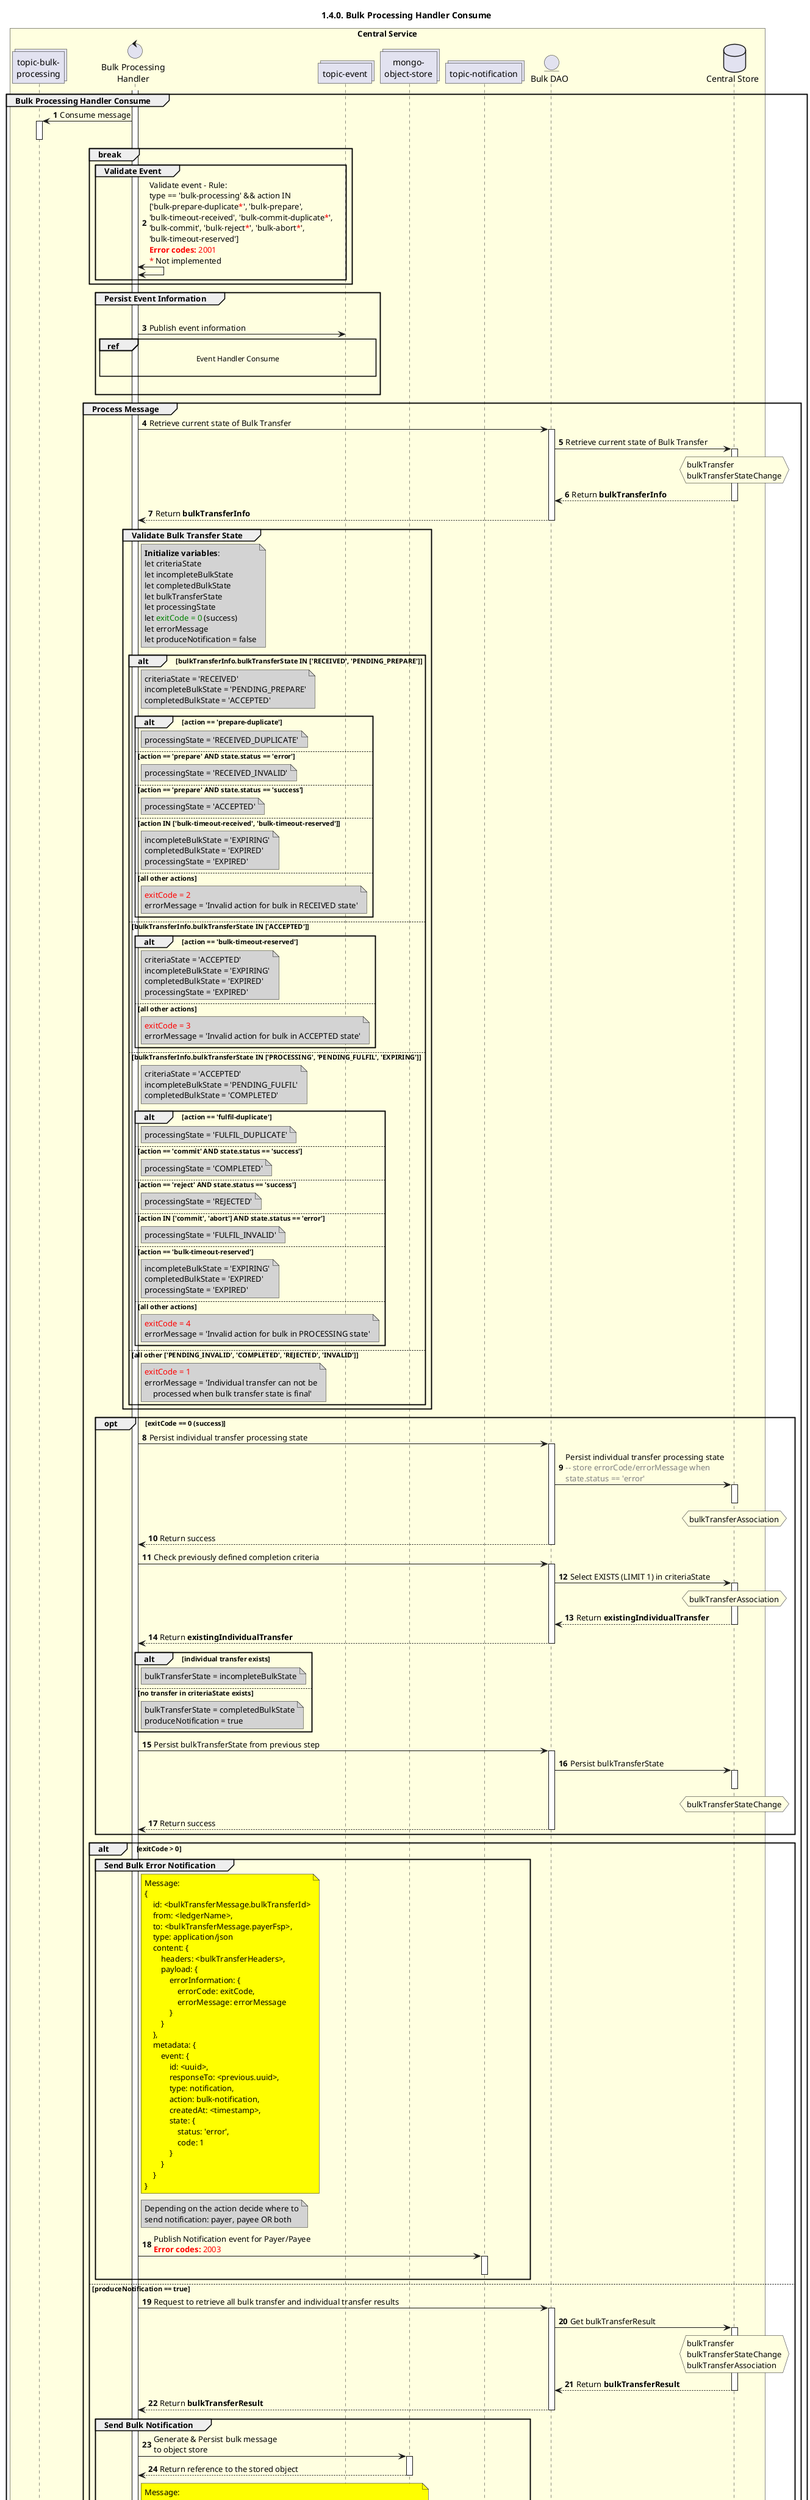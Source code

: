 /'*****
 License
 --------------
 Copyright © 2017 Bill & Melinda Gates Foundation
 The Mojaloop files are made available by the Bill & Melinda Gates Foundation under the Apache License, Version 2.0 (the "License") and you may not use these files except in compliance with the License. You may obtain a copy of the License at
 http://www.apache.org/licenses/LICENSE-2.0
 Unless required by applicable law or agreed to in writing, the Mojaloop files are distributed on an "AS IS" BASIS, WITHOUT WARRANTIES OR CONDITIONS OF ANY KIND, either express or implied. See the License for the specific language governing permissions and limitations under the License.
 Contributors
 --------------
 This is the official list of the Mojaloop project contributors for this file.
 Names of the original copyright holders (individuals or organizations)
 should be listed with a '*' in the first column. People who have
 contributed from an organization can be listed under the organization
 that actually holds the copyright for their contributions (see the
 Gates Foundation organization for an example). Those individuals should have
 their names indented and be marked with a '-'. Email address can be added
 optionally within square brackets <email>.
 * Gates Foundation
 - Name Surname <name.surname@gatesfoundation.com>

 * Georgi Georgiev <georgi.georgiev@modusbox.com>
 --------------
 ******'/

@startuml
' declare title
title 1.4.0. Bulk Processing Handler Consume

autonumber

/'*****
  Diagram notes
  --------------
  RECEIVED/RECEIVED
  from: prepare-handler , action: prepare-duplicate/success, result: PENDING_PREPARE/ACCEPTED & RECEIVED_DUPLICATE
  from: prepare-handler , action: prepare-duplicate/error  , result: PENDING_PREPARE/ACCEPTED & RECEIVED_DUPLICATE
  from: prepare-handler , action: prepare/error            , result: PENDING_PREPARE/ACCEPTED & RECEIVED_INVALID
  from: position-handler, action: prepare/error            , result: PENDING_PREPARE/ACCEPTED & RECEIVED_INVALID
  from: position-handler, action: prepare/success          , result: PENDING_PREPARE/ACCEPTED & ACCEPTED
  from: timeout-handler , action: timeout-received/error   , result: unchanged/COMPLETED      & EXPIRED
  --------------
  ACCEPTED/ACCEPTED
  from: position-handler, action: timeout-reserved/error   , result: unchanged/COMPLETED      & EXPIRED
  --------------
  PROCESSING/ACCEPTED
  from: fulfil-handler  , action: fulfil-duplicate/success , result: PENDING_FULFIL/COMPLETED & FULFIL_DUPLICATE
  from: fulfil-handler  , action: fulfil-duplicate/error   , result: PENDING_FULFIL/COMPLETED & FULFIL_DUPLICATE
  from: position-handler, action: commit/success           , result: PENDING_FULFIL/COMPLETED & COMPLETED
  from: position-handler, action: reject/success           , result: PENDING_FULFIL/COMPLETED & REJECTED
  from: position-handler, action: abort/error              , result: PENDING_FULFIL/COMPLETED & FULFIL_INVALID
  from: fulfil-handler  , action: commit/error             , result: PENDING_FULFIL/COMPLETED & FULFIL_INVALID
  from: position-handler, action: timeout-reserved/error   , result: unchanged/COMPLETED      & EXPIRED
  --------------
  COMPLETED/EXPIRED
  --------------
  ******'/

' Actor Keys:
'   boundary - APIs/Interfaces, etc
'   collections - Kafka Topics
'   control - Kafka Consumers
'   entity - Database Access Objects
'   database - Database Persistance Store

' declare actors
collections "topic-bulk-\nprocessing" as TOPIC_BULK_PROCESSING
control "Bulk Processing\nHandler" as BULK_PROC_HANDLER
collections "topic-event" as TOPIC_EVENTS
collections "mongo-\nobject-store" as OBJECT_STORE
collections "topic-notification" as TOPIC_NOTIFICATION
entity "Bulk DAO" as BULK_DAO
database "Central Store" as DB

box "Central Service" #LightYellow
    participant TOPIC_BULK_PROCESSING
    participant BULK_PROC_HANDLER
    participant TOPIC_EVENTS
    participant OBJECT_STORE
    participant TOPIC_NOTIFICATION
    participant BULK_DAO
    participant DB
end box

' start flow
activate BULK_PROC_HANDLER
group Bulk Processing Handler Consume
    TOPIC_BULK_PROCESSING <- BULK_PROC_HANDLER: Consume message
    activate TOPIC_BULK_PROCESSING
    deactivate TOPIC_BULK_PROCESSING

    break
        group Validate Event
            BULK_PROC_HANDLER <-> BULK_PROC_HANDLER: Validate event - Rule:\ntype == 'bulk-processing' && action IN\n['bulk-prepare-duplicate<color #red>*</color>', 'bulk-prepare',\n'bulk-timeout-received', 'bulk-commit-duplicate<color #red>*</color>',\n'bulk-commit', 'bulk-reject<color #red>*</color>', 'bulk-abort<color #red>*</color>',\n'bulk-timeout-reserved']\n<color #red><b>Error codes:</b> 2001</color>\n<color #red>*</color> Not implemented
        end
    end

    group Persist Event Information
        |||
        BULK_PROC_HANDLER -> TOPIC_EVENTS: Publish event information
        ref over BULK_PROC_HANDLER, TOPIC_EVENTS:  Event Handler Consume\n
        |||
    end

    group Process Message
        BULK_PROC_HANDLER -> BULK_DAO: Retrieve current state of Bulk Transfer
        activate BULK_DAO
        BULK_DAO -> DB: Retrieve current state of Bulk Transfer
        activate DB
        hnote over DB #lightyellow
            bulkTransfer
            bulkTransferStateChange
        end note
        BULK_DAO <-- DB: Return **bulkTransferInfo**
        deactivate DB
        BULK_PROC_HANDLER <-- BULK_DAO: Return **bulkTransferInfo**
        deactivate BULK_DAO

        group Validate Bulk Transfer State
            note right of BULK_PROC_HANDLER #lightgrey
                **Initialize variables**:
                let criteriaState
                let incompleteBulkState
                let completedBulkState
                let bulkTransferState
                let processingState
                let <color #green>exitCode = 0</color> (success)
                let errorMessage
                let produceNotification = false
            end note
            alt bulkTransferInfo.bulkTransferState IN ['RECEIVED', 'PENDING_PREPARE']
                note right of BULK_PROC_HANDLER #lightgrey
                    criteriaState = 'RECEIVED'
                    incompleteBulkState = 'PENDING_PREPARE'
                    completedBulkState = 'ACCEPTED'
                end note
                alt action == 'prepare-duplicate'
                    note right of BULK_PROC_HANDLER #lightgrey
                        processingState = 'RECEIVED_DUPLICATE'
                    end note
                else action == 'prepare' AND state.status == 'error'
                    note right of BULK_PROC_HANDLER #lightgrey
                        processingState = 'RECEIVED_INVALID'
                    end note
                else action == 'prepare' AND state.status == 'success'
                    note right of BULK_PROC_HANDLER #lightgrey
                        processingState = 'ACCEPTED'
                    end note
                else action IN ['bulk-timeout-received', 'bulk-timeout-reserved']
                    note right of BULK_PROC_HANDLER #lightgrey
                        incompleteBulkState = 'EXPIRING'
                        completedBulkState = 'EXPIRED'
                        processingState = 'EXPIRED'
                    end note
                else all other actions
                    note right of BULK_PROC_HANDLER #lightgrey
                        <color #red>exitCode = 2</color>
                        errorMessage = 'Invalid action for bulk in RECEIVED state'
                    end note
                end
            else bulkTransferInfo.bulkTransferState IN ['ACCEPTED']
                alt action == 'bulk-timeout-reserved'
                    note right of BULK_PROC_HANDLER #lightgrey
                        criteriaState = 'ACCEPTED'
                        incompleteBulkState = 'EXPIRING'
                        completedBulkState = 'EXPIRED'
                        processingState = 'EXPIRED'
                    end note
                else all other actions
                    note right of BULK_PROC_HANDLER #lightgrey
                        <color #red>exitCode = 3</color>
                        errorMessage = 'Invalid action for bulk in ACCEPTED state'
                    end note
                end
            else bulkTransferInfo.bulkTransferState IN ['PROCESSING', 'PENDING_FULFIL', 'EXPIRING']
                note right of BULK_PROC_HANDLER #lightgrey
                    criteriaState = 'ACCEPTED'
                    incompleteBulkState = 'PENDING_FULFIL'
                    completedBulkState = 'COMPLETED'
                end note
                alt action == 'fulfil-duplicate'
                    note right of BULK_PROC_HANDLER #lightgrey
                        processingState = 'FULFIL_DUPLICATE'
                    end note
                else action == 'commit' AND state.status == 'success'
                    note right of BULK_PROC_HANDLER #lightgrey
                        processingState = 'COMPLETED'
                    end note
                else action == 'reject' AND state.status == 'success'
                    note right of BULK_PROC_HANDLER #lightgrey
                        processingState = 'REJECTED'
                    end note
                else action IN ['commit', 'abort'] AND state.status == 'error'
                    note right of BULK_PROC_HANDLER #lightgrey
                        processingState = 'FULFIL_INVALID'
                    end note
                else action == 'bulk-timeout-reserved'
                    note right of BULK_PROC_HANDLER #lightgrey
                        incompleteBulkState = 'EXPIRING'
                        completedBulkState = 'EXPIRED'
                        processingState = 'EXPIRED'
                    end note
                else all other actions
                    note right of BULK_PROC_HANDLER #lightgrey
                        <color #red>exitCode = 4</color>
                        errorMessage = 'Invalid action for bulk in PROCESSING state'
                    end note
                end
            else all other ['PENDING_INVALID', 'COMPLETED', 'REJECTED', 'INVALID']
                note right of BULK_PROC_HANDLER #lightgrey
                    <color #red>exitCode = 1</color>
                    errorMessage = 'Individual transfer can not be
                        processed when bulk transfer state is final'
                end note
            end
        end

        opt exitCode == 0 (success)
            BULK_PROC_HANDLER -> BULK_DAO: Persist individual transfer processing state
            activate BULK_DAO
            BULK_DAO -> DB: Persist individual transfer processing state\n<color #gray>-- store errorCode/errorMessage when</color>\n<color #gray>state.status == 'error'</color>
            activate DB
            hnote over DB #lightyellow
                bulkTransferAssociation
            end note
            deactivate DB
            BULK_PROC_HANDLER <-- BULK_DAO: Return success
            deactivate BULK_DAO

            BULK_PROC_HANDLER -> BULK_DAO: Check previously defined completion criteria
            activate BULK_DAO
            BULK_DAO -> DB: Select EXISTS (LIMIT 1) in criteriaState
            activate DB
            hnote over DB #lightyellow
                bulkTransferAssociation
            end note
            BULK_DAO <-- DB: Return **existingIndividualTransfer**
            deactivate DB
            BULK_PROC_HANDLER <-- BULK_DAO: Return **existingIndividualTransfer**
            deactivate BULK_DAO

            alt individual transfer exists
                note right of BULK_PROC_HANDLER #lightgrey
                    bulkTransferState = incompleteBulkState
                end note
            else no transfer in criteriaState exists
                note right of BULK_PROC_HANDLER #lightgrey
                    bulkTransferState = completedBulkState
                    produceNotification = true
                end note
            end

            BULK_PROC_HANDLER -> BULK_DAO: Persist bulkTransferState from previous step
            activate BULK_DAO
            BULK_DAO -> DB: Persist bulkTransferState
            activate DB
            deactivate DB
            hnote over DB #lightyellow
                bulkTransferStateChange
            end note
            BULK_PROC_HANDLER <-- BULK_DAO: Return success
            deactivate BULK_DAO
        end


        alt exitCode > 0
            group Send Bulk Error Notification
                note right of BULK_PROC_HANDLER #yellow
                    Message:
                    {
                        id: <bulkTransferMessage.bulkTransferId>
                        from: <ledgerName>,
                        to: <bulkTransferMessage.payerFsp>,
                        type: application/json
                        content: {
                            headers: <bulkTransferHeaders>,
                            payload: {
                                errorInformation: {
                                    errorCode: exitCode,
                                    errorMessage: errorMessage
                                }
                            }
                        },
                        metadata: {
                            event: {
                                id: <uuid>,
                                responseTo: <previous.uuid>,
                                type: notification,
                                action: bulk-notification,
                                createdAt: <timestamp>,
                                state: {
                                    status: 'error',
                                    code: 1
                                }
                            }
                        }
                    }
                end note
                note right of BULK_PROC_HANDLER #lightgrey
                    Depending on the action decide where to
                    send notification: payer, payee OR both
                end note
                BULK_PROC_HANDLER -> TOPIC_NOTIFICATION: Publish Notification event for Payer/Payee\n<color #FF0000><b>Error codes:</b> 2003</color>
                activate TOPIC_NOTIFICATION
                deactivate TOPIC_NOTIFICATION
            end
        else produceNotification == true
            BULK_PROC_HANDLER -> BULK_DAO: Request to retrieve all bulk transfer and individual transfer results
            activate BULK_DAO
            BULK_DAO -> DB: Get bulkTransferResult
            activate DB
            hnote over DB #lightyellow
                bulkTransfer
                bulkTransferStateChange
                bulkTransferAssociation
            end note
            BULK_DAO <-- DB: Return **bulkTransferResult**
            deactivate DB
            BULK_PROC_HANDLER <-- BULK_DAO: Return **bulkTransferResult**
            deactivate BULK_DAO

            group Send Bulk Notification
                BULK_PROC_HANDLER -> OBJECT_STORE: Generate & Persist bulk message\nto object store
                activate OBJECT_STORE
                OBJECT_STORE --> BULK_PROC_HANDLER: Return reference to the stored object
                deactivate OBJECT_STORE
                note right of BULK_PROC_HANDLER #yellow
                    Message:
                    {
                        id: <bulkTransferMessage.bulkTransferId>
                        from: <ledgerName>,
                        to: <bulkTransferMessage.payerFsp>,
                        type: application/json
                        content: {
                            headers: <bulkTransferHeaders>,
                            payload: {
                                objstore: {
                                        transactionid: <bulkTransferId>
                                        referenceid: <bulkTransferMessage_ObjectStoreReference_ID>
                                }
                            }
                        },
                        metadata: {
                            event: {
                                id: <uuid>,
                                responseTo: <previous.uuid>,
                                type: notification,
                                action: bulk-notification,
                                createdAt: <timestamp>,
                                state: {
                                    status: state.status,
                                    code: state.code
                                }
                            }
                        }
                    }
                end note
                note right of BULK_PROC_HANDLER #lightgrey
                    Depending on the action decide where to
                    send notification: payer, payee OR both
                end note
                BULK_PROC_HANDLER -> TOPIC_NOTIFICATION: Publish Notification event for Payer/Payee\n<color #FF0000><b>Error codes:</b> 2003</color>
                activate TOPIC_NOTIFICATION
                deactivate TOPIC_NOTIFICATION
            end
        else exitCode == 0 && produceNotification == false
            note right of BULK_PROC_HANDLER #lightgrey
                Do nothing (await next individual transfer)
            end note
        end
    end
end
deactivate BULK_PROC_HANDLER
@enduml
